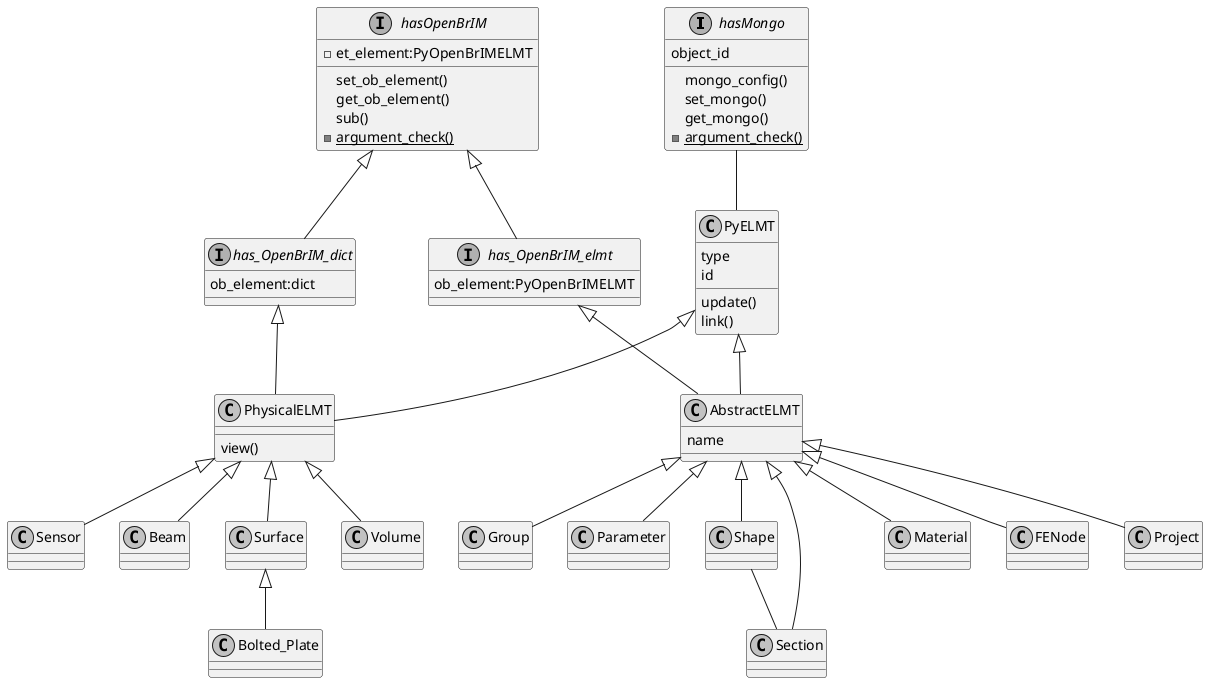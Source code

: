 @startuml

top to bottom direction
' left to right direction

skinparam shadowing false
skinparam monochrome true

skinparam class {

    ' BackgroundColor White
    ' ArrowColor Black
    ' BorderColor Black
}

Interface hasMongo{
    object_id
    mongo_config()
    set_mongo()
    get_mongo()
    - {static} argument_check()
}

hasMongo -- PyELMT


class PyELMT{
    type
    id
    update()
    link()
}

class AbstractELMT{
    name
}

class PhysicalELMT{
    view()
}

' hide PhysicalELMT circle

Interface hasOpenBrIM{
    - et_element:PyOpenBrIMELMT
    set_ob_element()
    get_ob_element()
    sub()
    - {static} argument_check()
}

Interface has_OpenBrIM_elmt{
    ob_element:PyOpenBrIMELMT
}

Interface has_OpenBrIM_dict{
    ob_element:dict
}

'together {
'    class PyELMT
'    ' class AbstractELMT
'    ' class PhysicalELMT
'    Interface hasMongo
'    Interface hasOpenBrIM
'}

PyELMT <|-- AbstractELMT
PyELMT <|-- PhysicalELMT
has_OpenBrIM_elmt <|-- AbstractELMT
has_OpenBrIM_dict <|-- PhysicalELMT

hasOpenBrIM <|-- has_OpenBrIM_elmt
hasOpenBrIM <|-- has_OpenBrIM_dict

class Project
class Group
class Parameter
class Shape
class Section
class Material
class FENode

'together {
'    class Project
'    class Group
'}

AbstractELMT <|-- Project
AbstractELMT <|-- Group
AbstractELMT <|-- Parameter
AbstractELMT <|-- Shape
AbstractELMT <|-- Section
AbstractELMT <|-- Material
AbstractELMT <|-- FENode
Shape -- Section
' Material -- Section

class Beam
class Surface
class Bolted_Plate
class Volume
class Sensor

PhysicalELMT <|-- Beam
PhysicalELMT <|-- Surface
Surface <|-- Bolted_Plate
PhysicalELMT <|-- Volume
PhysicalELMT <|-- Sensor

' Beam -- Section
' Beam -- Material

@enduml
